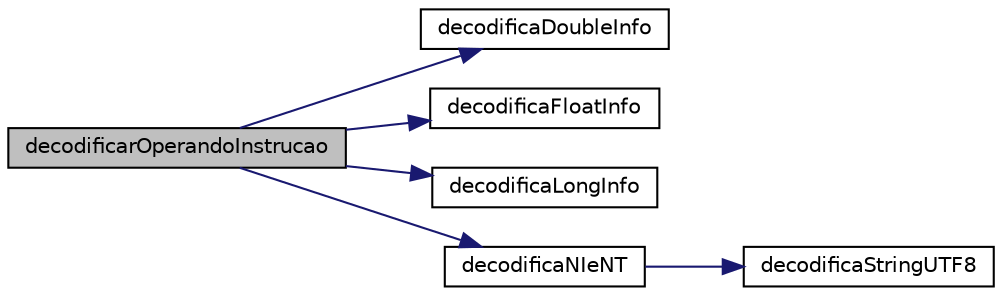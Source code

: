 digraph "decodificarOperandoInstrucao"
{
 // LATEX_PDF_SIZE
  edge [fontname="Helvetica",fontsize="10",labelfontname="Helvetica",labelfontsize="10"];
  node [fontname="Helvetica",fontsize="10",shape=record];
  rankdir="LR";
  Node1 [label="decodificarOperandoInstrucao",height=0.2,width=0.4,color="black", fillcolor="grey75", style="filled", fontcolor="black",tooltip="Função para decodificar os argumentos de uma instrução."];
  Node1 -> Node2 [color="midnightblue",fontsize="10",style="solid",fontname="Helvetica"];
  Node2 [label="decodificaDoubleInfo",height=0.2,width=0.4,color="black", fillcolor="white", style="filled",URL="$leitor_8c.html#a404e212e067e543ef2bb41917bc88048",tooltip="Função para decodificar uma entrada double na constant pool."];
  Node1 -> Node3 [color="midnightblue",fontsize="10",style="solid",fontname="Helvetica"];
  Node3 [label="decodificaFloatInfo",height=0.2,width=0.4,color="black", fillcolor="white", style="filled",URL="$leitor_8c.html#a45d3610b7050b8c252785827138bfac2",tooltip="[brief description]"];
  Node1 -> Node4 [color="midnightblue",fontsize="10",style="solid",fontname="Helvetica"];
  Node4 [label="decodificaLongInfo",height=0.2,width=0.4,color="black", fillcolor="white", style="filled",URL="$leitor_8c.html#ae96720147cc7cc5143450b071d5e080e",tooltip="Função para decodificar uma entrada long na constant pool."];
  Node1 -> Node5 [color="midnightblue",fontsize="10",style="solid",fontname="Helvetica"];
  Node5 [label="decodificaNIeNT",height=0.2,width=0.4,color="black", fillcolor="white", style="filled",URL="$leitor_8c.html#a647bf2bd91c9d6741d5e82bad273acb0",tooltip="Função para decodificar uma entrada da Constant Pool."];
  Node5 -> Node6 [color="midnightblue",fontsize="10",style="solid",fontname="Helvetica"];
  Node6 [label="decodificaStringUTF8",height=0.2,width=0.4,color="black", fillcolor="white", style="filled",URL="$leitor_8c.html#a01fd19f088758f2551a518310fccf3bd",tooltip="Função que retorna a string UTF8 da entrada da constant pool recebida como parâmetro."];
}
